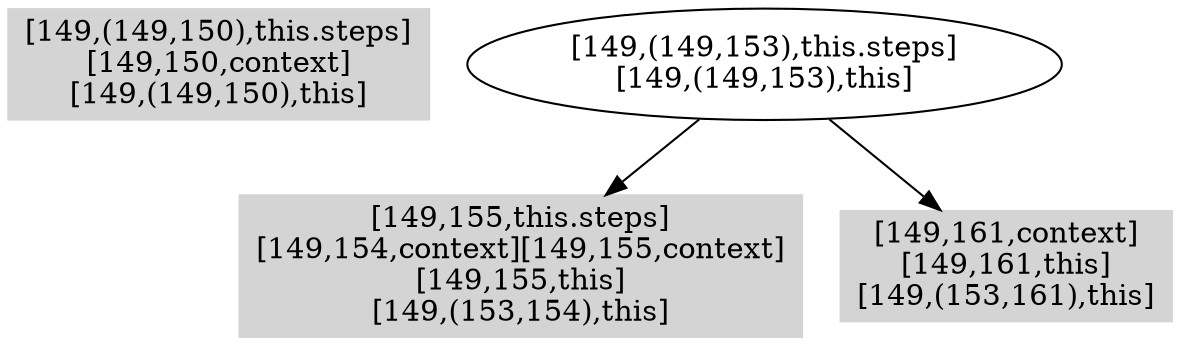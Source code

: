 digraph { 
7062 [shape=box,style=filled,color=".0 .0 .83",label="[149,(149,150),this.steps]\n[149,150,context]\n[149,(149,150),this]"];
7063 [shape=box,style=filled,color=".0 .0 .83",label="[149,155,this.steps]\n[149,154,context][149,155,context]\n[149,155,this]\n[149,(153,154),this]"];
7064 [shape=box,style=filled,color=".0 .0 .83",label="[149,161,context]\n[149,161,this]\n[149,(153,161),this]"];
7065 [label="[149,(149,153),this.steps]\n[149,(149,153),this]"];
7065 -> 7063;
7065 -> 7064;
}